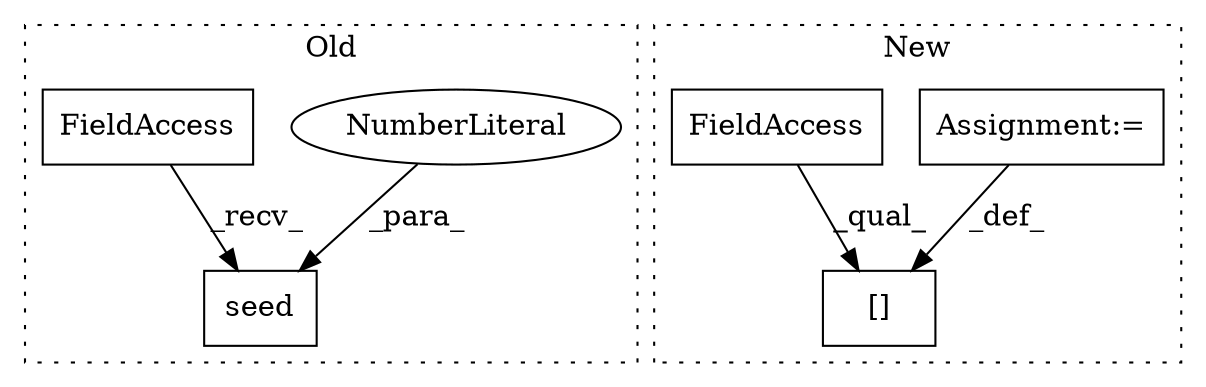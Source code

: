 digraph G {
subgraph cluster0 {
1 [label="seed" a="32" s="1376,1387" l="5,1" shape="box"];
3 [label="NumberLiteral" a="34" s="1381" l="6" shape="ellipse"];
4 [label="FieldAccess" a="22" s="1363" l="12" shape="box"];
label = "Old";
style="dotted";
}
subgraph cluster1 {
2 [label="[]" a="2" s="1110,1140" l="14,1" shape="box"];
5 [label="Assignment:=" a="7" s="1141" l="1" shape="box"];
6 [label="FieldAccess" a="22" s="1110" l="13" shape="box"];
label = "New";
style="dotted";
}
3 -> 1 [label="_para_"];
4 -> 1 [label="_recv_"];
5 -> 2 [label="_def_"];
6 -> 2 [label="_qual_"];
}